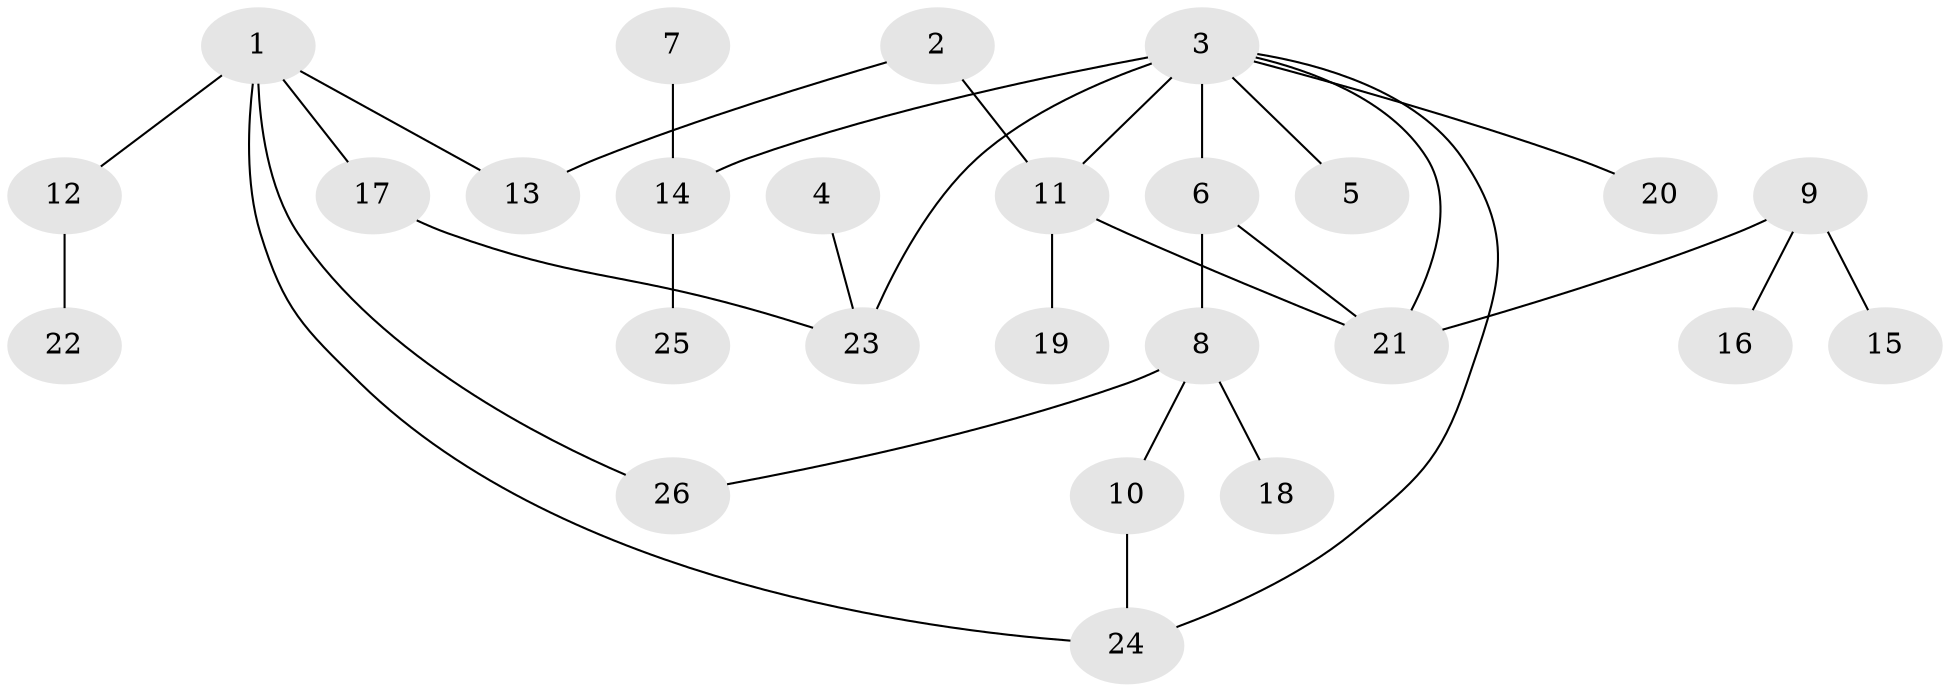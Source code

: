 // original degree distribution, {4: 0.09803921568627451, 6: 0.0196078431372549, 5: 0.0392156862745098, 3: 0.21568627450980393, 2: 0.2549019607843137, 1: 0.37254901960784315}
// Generated by graph-tools (version 1.1) at 2025/49/03/09/25 03:49:19]
// undirected, 26 vertices, 31 edges
graph export_dot {
graph [start="1"]
  node [color=gray90,style=filled];
  1;
  2;
  3;
  4;
  5;
  6;
  7;
  8;
  9;
  10;
  11;
  12;
  13;
  14;
  15;
  16;
  17;
  18;
  19;
  20;
  21;
  22;
  23;
  24;
  25;
  26;
  1 -- 12 [weight=1.0];
  1 -- 13 [weight=1.0];
  1 -- 17 [weight=1.0];
  1 -- 24 [weight=1.0];
  1 -- 26 [weight=1.0];
  2 -- 11 [weight=1.0];
  2 -- 13 [weight=1.0];
  3 -- 5 [weight=1.0];
  3 -- 6 [weight=1.0];
  3 -- 11 [weight=1.0];
  3 -- 14 [weight=1.0];
  3 -- 20 [weight=1.0];
  3 -- 21 [weight=1.0];
  3 -- 23 [weight=2.0];
  3 -- 24 [weight=1.0];
  4 -- 23 [weight=1.0];
  6 -- 8 [weight=1.0];
  6 -- 21 [weight=1.0];
  7 -- 14 [weight=1.0];
  8 -- 10 [weight=1.0];
  8 -- 18 [weight=1.0];
  8 -- 26 [weight=1.0];
  9 -- 15 [weight=1.0];
  9 -- 16 [weight=1.0];
  9 -- 21 [weight=1.0];
  10 -- 24 [weight=1.0];
  11 -- 19 [weight=1.0];
  11 -- 21 [weight=1.0];
  12 -- 22 [weight=1.0];
  14 -- 25 [weight=1.0];
  17 -- 23 [weight=1.0];
}
